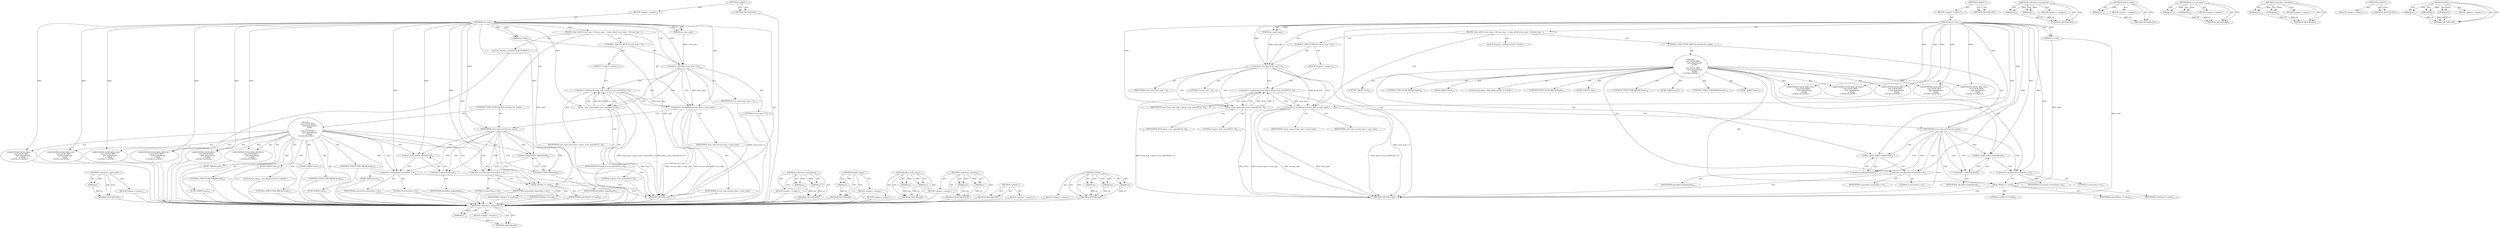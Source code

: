 digraph "SIVAL" {
vulnerable_100 [label=<(METHOD,&lt;operator&gt;.addressOf)>];
vulnerable_101 [label=<(PARAM,p1)>];
vulnerable_102 [label=<(BLOCK,&lt;empty&gt;,&lt;empty&gt;)>];
vulnerable_103 [label=<(METHOD_RETURN,ANY)>];
vulnerable_6 [label=<(METHOD,&lt;global&gt;)<SUB>1</SUB>>];
vulnerable_7 [label=<(BLOCK,&lt;empty&gt;,&lt;empty&gt;)<SUB>1</SUB>>];
vulnerable_8 [label=<(METHOD,sum_init)<SUB>1</SUB>>];
vulnerable_9 [label=<(PARAM,int csum_type)<SUB>1</SUB>>];
vulnerable_10 [label=<(PARAM,int seed)<SUB>1</SUB>>];
vulnerable_11 [label=<(BLOCK,{
	char s[4];

	if (csum_type &lt; 0)
		csum_type ...,{
	char s[4];

	if (csum_type &lt; 0)
		csum_type ...)<SUB>2</SUB>>];
vulnerable_12 [label="<(LOCAL,char[4] s: char[4])<SUB>3</SUB>>"];
vulnerable_13 [label=<(CONTROL_STRUCTURE,IF,if (csum_type &lt; 0))<SUB>5</SUB>>];
vulnerable_14 [label=<(&lt;operator&gt;.lessThan,csum_type &lt; 0)<SUB>5</SUB>>];
vulnerable_15 [label=<(IDENTIFIER,csum_type,csum_type &lt; 0)<SUB>5</SUB>>];
vulnerable_16 [label=<(LITERAL,0,csum_type &lt; 0)<SUB>5</SUB>>];
vulnerable_17 [label=<(BLOCK,&lt;empty&gt;,&lt;empty&gt;)<SUB>6</SUB>>];
vulnerable_18 [label=<(&lt;operator&gt;.assignment,csum_type = parse_csum_name(NULL, 0))<SUB>6</SUB>>];
vulnerable_19 [label=<(IDENTIFIER,csum_type,csum_type = parse_csum_name(NULL, 0))<SUB>6</SUB>>];
vulnerable_20 [label=<(parse_csum_name,parse_csum_name(NULL, 0))<SUB>6</SUB>>];
vulnerable_21 [label=<(IDENTIFIER,NULL,parse_csum_name(NULL, 0))<SUB>6</SUB>>];
vulnerable_22 [label=<(LITERAL,0,parse_csum_name(NULL, 0))<SUB>6</SUB>>];
vulnerable_23 [label=<(&lt;operator&gt;.assignment,cursum_type = csum_type)<SUB>7</SUB>>];
vulnerable_24 [label=<(IDENTIFIER,cursum_type,cursum_type = csum_type)<SUB>7</SUB>>];
vulnerable_25 [label=<(IDENTIFIER,csum_type,cursum_type = csum_type)<SUB>7</SUB>>];
vulnerable_26 [label=<(CONTROL_STRUCTURE,SWITCH,switch(csum_type))<SUB>9</SUB>>];
vulnerable_27 [label=<(IDENTIFIER,csum_type,switch(csum_type))<SUB>9</SUB>>];
vulnerable_28 [label="<(BLOCK,{
	  case CSUM_MD5:
		md5_begin(&amp;md);
		break;
...,{
	  case CSUM_MD5:
		md5_begin(&amp;md);
		break;
...)<SUB>9</SUB>>"];
vulnerable_29 [label=<(JUMP_TARGET,case)<SUB>10</SUB>>];
vulnerable_30 [label="<(IDENTIFIER,CSUM_MD5,{
	  case CSUM_MD5:
		md5_begin(&amp;md);
		break;
...)<SUB>10</SUB>>"];
vulnerable_31 [label="<(LOCAL,md5_begin : md5_begin)<SUB>11</SUB>>"];
vulnerable_32 [label=<(CONTROL_STRUCTURE,BREAK,break;)<SUB>12</SUB>>];
vulnerable_33 [label=<(JUMP_TARGET,case)<SUB>13</SUB>>];
vulnerable_34 [label="<(IDENTIFIER,CSUM_MD4,{
	  case CSUM_MD5:
		md5_begin(&amp;md);
		break;
...)<SUB>13</SUB>>"];
vulnerable_35 [label=<(mdfour_begin,mdfour_begin(&amp;md))<SUB>14</SUB>>];
vulnerable_36 [label=<(&lt;operator&gt;.addressOf,&amp;md)<SUB>14</SUB>>];
vulnerable_37 [label=<(IDENTIFIER,md,mdfour_begin(&amp;md))<SUB>14</SUB>>];
vulnerable_38 [label=<(&lt;operator&gt;.assignment,sumresidue = 0)<SUB>15</SUB>>];
vulnerable_39 [label=<(IDENTIFIER,sumresidue,sumresidue = 0)<SUB>15</SUB>>];
vulnerable_40 [label=<(LITERAL,0,sumresidue = 0)<SUB>15</SUB>>];
vulnerable_41 [label=<(CONTROL_STRUCTURE,BREAK,break;)<SUB>16</SUB>>];
vulnerable_42 [label=<(JUMP_TARGET,case)<SUB>17</SUB>>];
vulnerable_43 [label="<(IDENTIFIER,CSUM_MD4_OLD,{
	  case CSUM_MD5:
		md5_begin(&amp;md);
		break;
...)<SUB>17</SUB>>"];
vulnerable_44 [label=<(CONTROL_STRUCTURE,BREAK,break;)<SUB>18</SUB>>];
vulnerable_45 [label=<(JUMP_TARGET,case)<SUB>19</SUB>>];
vulnerable_46 [label="<(IDENTIFIER,CSUM_MD4_OLD,{
	  case CSUM_MD5:
		md5_begin(&amp;md);
		break;
...)<SUB>19</SUB>>"];
vulnerable_47 [label=<(JUMP_TARGET,case)<SUB>20</SUB>>];
vulnerable_48 [label="<(IDENTIFIER,CSUM_MD4_BUSTED,{
	  case CSUM_MD5:
		md5_begin(&amp;md);
		break;
...)<SUB>20</SUB>>"];
vulnerable_49 [label=<(mdfour_begin,mdfour_begin(&amp;md))<SUB>21</SUB>>];
vulnerable_50 [label=<(&lt;operator&gt;.addressOf,&amp;md)<SUB>21</SUB>>];
vulnerable_51 [label=<(IDENTIFIER,md,mdfour_begin(&amp;md))<SUB>21</SUB>>];
vulnerable_52 [label=<(&lt;operator&gt;.assignment,sumresidue = 0)<SUB>22</SUB>>];
vulnerable_53 [label=<(IDENTIFIER,sumresidue,sumresidue = 0)<SUB>22</SUB>>];
vulnerable_54 [label=<(LITERAL,0,sumresidue = 0)<SUB>22</SUB>>];
vulnerable_55 [label=<(SIVAL,SIVAL(s, 0, seed))<SUB>23</SUB>>];
vulnerable_56 [label=<(IDENTIFIER,s,SIVAL(s, 0, seed))<SUB>23</SUB>>];
vulnerable_57 [label=<(LITERAL,0,SIVAL(s, 0, seed))<SUB>23</SUB>>];
vulnerable_58 [label=<(IDENTIFIER,seed,SIVAL(s, 0, seed))<SUB>23</SUB>>];
vulnerable_59 [label=<(CONTROL_STRUCTURE,BREAK,break;)<SUB>24</SUB>>];
vulnerable_60 [label=<(METHOD_RETURN,void)<SUB>1</SUB>>];
vulnerable_62 [label=<(METHOD_RETURN,ANY)<SUB>1</SUB>>];
vulnerable_86 [label=<(METHOD,&lt;operator&gt;.assignment)>];
vulnerable_87 [label=<(PARAM,p1)>];
vulnerable_88 [label=<(PARAM,p2)>];
vulnerable_89 [label=<(BLOCK,&lt;empty&gt;,&lt;empty&gt;)>];
vulnerable_90 [label=<(METHOD_RETURN,ANY)>];
vulnerable_96 [label=<(METHOD,mdfour_begin)>];
vulnerable_97 [label=<(PARAM,p1)>];
vulnerable_98 [label=<(BLOCK,&lt;empty&gt;,&lt;empty&gt;)>];
vulnerable_99 [label=<(METHOD_RETURN,ANY)>];
vulnerable_91 [label=<(METHOD,parse_csum_name)>];
vulnerable_92 [label=<(PARAM,p1)>];
vulnerable_93 [label=<(PARAM,p2)>];
vulnerable_94 [label=<(BLOCK,&lt;empty&gt;,&lt;empty&gt;)>];
vulnerable_95 [label=<(METHOD_RETURN,ANY)>];
vulnerable_81 [label=<(METHOD,&lt;operator&gt;.lessThan)>];
vulnerable_82 [label=<(PARAM,p1)>];
vulnerable_83 [label=<(PARAM,p2)>];
vulnerable_84 [label=<(BLOCK,&lt;empty&gt;,&lt;empty&gt;)>];
vulnerable_85 [label=<(METHOD_RETURN,ANY)>];
vulnerable_75 [label=<(METHOD,&lt;global&gt;)<SUB>1</SUB>>];
vulnerable_76 [label=<(BLOCK,&lt;empty&gt;,&lt;empty&gt;)>];
vulnerable_77 [label=<(METHOD_RETURN,ANY)>];
vulnerable_104 [label=<(METHOD,SIVAL)>];
vulnerable_105 [label=<(PARAM,p1)>];
vulnerable_106 [label=<(PARAM,p2)>];
vulnerable_107 [label=<(PARAM,p3)>];
vulnerable_108 [label=<(BLOCK,&lt;empty&gt;,&lt;empty&gt;)>];
vulnerable_109 [label=<(METHOD_RETURN,ANY)>];
fixed_102 [label=<(METHOD,&lt;operator&gt;.addressOf)>];
fixed_103 [label=<(PARAM,p1)>];
fixed_104 [label=<(BLOCK,&lt;empty&gt;,&lt;empty&gt;)>];
fixed_105 [label=<(METHOD_RETURN,ANY)>];
fixed_6 [label=<(METHOD,&lt;global&gt;)<SUB>1</SUB>>];
fixed_7 [label=<(BLOCK,&lt;empty&gt;,&lt;empty&gt;)<SUB>1</SUB>>];
fixed_8 [label=<(METHOD,sum_init)<SUB>1</SUB>>];
fixed_9 [label=<(PARAM,int csum_type)<SUB>1</SUB>>];
fixed_10 [label=<(PARAM,int seed)<SUB>1</SUB>>];
fixed_11 [label=<(BLOCK,{
	char s[4];

	if (csum_type &lt; 0)
		csum_type ...,{
	char s[4];

	if (csum_type &lt; 0)
		csum_type ...)<SUB>2</SUB>>];
fixed_12 [label="<(LOCAL,char[4] s: char[4])<SUB>3</SUB>>"];
fixed_13 [label=<(CONTROL_STRUCTURE,IF,if (csum_type &lt; 0))<SUB>5</SUB>>];
fixed_14 [label=<(&lt;operator&gt;.lessThan,csum_type &lt; 0)<SUB>5</SUB>>];
fixed_15 [label=<(IDENTIFIER,csum_type,csum_type &lt; 0)<SUB>5</SUB>>];
fixed_16 [label=<(LITERAL,0,csum_type &lt; 0)<SUB>5</SUB>>];
fixed_17 [label=<(BLOCK,&lt;empty&gt;,&lt;empty&gt;)<SUB>6</SUB>>];
fixed_18 [label=<(&lt;operator&gt;.assignment,csum_type = parse_csum_name(NULL, 0))<SUB>6</SUB>>];
fixed_19 [label=<(IDENTIFIER,csum_type,csum_type = parse_csum_name(NULL, 0))<SUB>6</SUB>>];
fixed_20 [label=<(parse_csum_name,parse_csum_name(NULL, 0))<SUB>6</SUB>>];
fixed_21 [label=<(IDENTIFIER,NULL,parse_csum_name(NULL, 0))<SUB>6</SUB>>];
fixed_22 [label=<(LITERAL,0,parse_csum_name(NULL, 0))<SUB>6</SUB>>];
fixed_23 [label=<(&lt;operator&gt;.assignment,cursum_type = csum_type)<SUB>7</SUB>>];
fixed_24 [label=<(IDENTIFIER,cursum_type,cursum_type = csum_type)<SUB>7</SUB>>];
fixed_25 [label=<(IDENTIFIER,csum_type,cursum_type = csum_type)<SUB>7</SUB>>];
fixed_26 [label=<(CONTROL_STRUCTURE,SWITCH,switch(csum_type))<SUB>9</SUB>>];
fixed_27 [label=<(IDENTIFIER,csum_type,switch(csum_type))<SUB>9</SUB>>];
fixed_28 [label="<(BLOCK,{
	  case CSUM_MD5:
		md5_begin(&amp;md);
		break;
...,{
	  case CSUM_MD5:
		md5_begin(&amp;md);
		break;
...)<SUB>9</SUB>>"];
fixed_29 [label=<(JUMP_TARGET,case)<SUB>10</SUB>>];
fixed_30 [label="<(IDENTIFIER,CSUM_MD5,{
	  case CSUM_MD5:
		md5_begin(&amp;md);
		break;
...)<SUB>10</SUB>>"];
fixed_31 [label="<(LOCAL,md5_begin : md5_begin)<SUB>11</SUB>>"];
fixed_32 [label=<(CONTROL_STRUCTURE,BREAK,break;)<SUB>12</SUB>>];
fixed_33 [label=<(JUMP_TARGET,case)<SUB>13</SUB>>];
fixed_34 [label="<(IDENTIFIER,CSUM_MD4,{
	  case CSUM_MD5:
		md5_begin(&amp;md);
		break;
...)<SUB>13</SUB>>"];
fixed_35 [label=<(mdfour_begin,mdfour_begin(&amp;md))<SUB>14</SUB>>];
fixed_36 [label=<(&lt;operator&gt;.addressOf,&amp;md)<SUB>14</SUB>>];
fixed_37 [label=<(IDENTIFIER,md,mdfour_begin(&amp;md))<SUB>14</SUB>>];
fixed_38 [label=<(&lt;operator&gt;.assignment,sumresidue = 0)<SUB>15</SUB>>];
fixed_39 [label=<(IDENTIFIER,sumresidue,sumresidue = 0)<SUB>15</SUB>>];
fixed_40 [label=<(LITERAL,0,sumresidue = 0)<SUB>15</SUB>>];
fixed_41 [label=<(CONTROL_STRUCTURE,BREAK,break;)<SUB>16</SUB>>];
fixed_42 [label=<(JUMP_TARGET,case)<SUB>17</SUB>>];
fixed_43 [label="<(IDENTIFIER,CSUM_MD4_OLD,{
	  case CSUM_MD5:
		md5_begin(&amp;md);
		break;
...)<SUB>17</SUB>>"];
fixed_44 [label=<(CONTROL_STRUCTURE,BREAK,break;)<SUB>18</SUB>>];
fixed_45 [label=<(JUMP_TARGET,case)<SUB>19</SUB>>];
fixed_46 [label="<(IDENTIFIER,CSUM_MD4_OLD,{
	  case CSUM_MD5:
		md5_begin(&amp;md);
		break;
...)<SUB>19</SUB>>"];
fixed_47 [label=<(JUMP_TARGET,case)<SUB>20</SUB>>];
fixed_48 [label="<(IDENTIFIER,CSUM_MD4_BUSTED,{
	  case CSUM_MD5:
		md5_begin(&amp;md);
		break;
...)<SUB>20</SUB>>"];
fixed_49 [label=<(JUMP_TARGET,case)<SUB>21</SUB>>];
fixed_50 [label="<(IDENTIFIER,CSUM_MD4_ARCHAIC,{
	  case CSUM_MD5:
		md5_begin(&amp;md);
		break;
...)<SUB>21</SUB>>"];
fixed_51 [label=<(mdfour_begin,mdfour_begin(&amp;md))<SUB>22</SUB>>];
fixed_52 [label=<(&lt;operator&gt;.addressOf,&amp;md)<SUB>22</SUB>>];
fixed_53 [label=<(IDENTIFIER,md,mdfour_begin(&amp;md))<SUB>22</SUB>>];
fixed_54 [label=<(&lt;operator&gt;.assignment,sumresidue = 0)<SUB>23</SUB>>];
fixed_55 [label=<(IDENTIFIER,sumresidue,sumresidue = 0)<SUB>23</SUB>>];
fixed_56 [label=<(LITERAL,0,sumresidue = 0)<SUB>23</SUB>>];
fixed_57 [label=<(SIVAL,SIVAL(s, 0, seed))<SUB>24</SUB>>];
fixed_58 [label=<(IDENTIFIER,s,SIVAL(s, 0, seed))<SUB>24</SUB>>];
fixed_59 [label=<(LITERAL,0,SIVAL(s, 0, seed))<SUB>24</SUB>>];
fixed_60 [label=<(IDENTIFIER,seed,SIVAL(s, 0, seed))<SUB>24</SUB>>];
fixed_61 [label=<(CONTROL_STRUCTURE,BREAK,break;)<SUB>25</SUB>>];
fixed_62 [label=<(METHOD_RETURN,void)<SUB>1</SUB>>];
fixed_64 [label=<(METHOD_RETURN,ANY)<SUB>1</SUB>>];
fixed_88 [label=<(METHOD,&lt;operator&gt;.assignment)>];
fixed_89 [label=<(PARAM,p1)>];
fixed_90 [label=<(PARAM,p2)>];
fixed_91 [label=<(BLOCK,&lt;empty&gt;,&lt;empty&gt;)>];
fixed_92 [label=<(METHOD_RETURN,ANY)>];
fixed_98 [label=<(METHOD,mdfour_begin)>];
fixed_99 [label=<(PARAM,p1)>];
fixed_100 [label=<(BLOCK,&lt;empty&gt;,&lt;empty&gt;)>];
fixed_101 [label=<(METHOD_RETURN,ANY)>];
fixed_93 [label=<(METHOD,parse_csum_name)>];
fixed_94 [label=<(PARAM,p1)>];
fixed_95 [label=<(PARAM,p2)>];
fixed_96 [label=<(BLOCK,&lt;empty&gt;,&lt;empty&gt;)>];
fixed_97 [label=<(METHOD_RETURN,ANY)>];
fixed_83 [label=<(METHOD,&lt;operator&gt;.lessThan)>];
fixed_84 [label=<(PARAM,p1)>];
fixed_85 [label=<(PARAM,p2)>];
fixed_86 [label=<(BLOCK,&lt;empty&gt;,&lt;empty&gt;)>];
fixed_87 [label=<(METHOD_RETURN,ANY)>];
fixed_77 [label=<(METHOD,&lt;global&gt;)<SUB>1</SUB>>];
fixed_78 [label=<(BLOCK,&lt;empty&gt;,&lt;empty&gt;)>];
fixed_79 [label=<(METHOD_RETURN,ANY)>];
fixed_106 [label=<(METHOD,SIVAL)>];
fixed_107 [label=<(PARAM,p1)>];
fixed_108 [label=<(PARAM,p2)>];
fixed_109 [label=<(PARAM,p3)>];
fixed_110 [label=<(BLOCK,&lt;empty&gt;,&lt;empty&gt;)>];
fixed_111 [label=<(METHOD_RETURN,ANY)>];
vulnerable_100 -> vulnerable_101  [key=0, label="AST: "];
vulnerable_100 -> vulnerable_101  [key=1, label="DDG: "];
vulnerable_100 -> vulnerable_102  [key=0, label="AST: "];
vulnerable_100 -> vulnerable_103  [key=0, label="AST: "];
vulnerable_100 -> vulnerable_103  [key=1, label="CFG: "];
vulnerable_101 -> vulnerable_103  [key=0, label="DDG: p1"];
vulnerable_6 -> vulnerable_7  [key=0, label="AST: "];
vulnerable_6 -> vulnerable_62  [key=0, label="AST: "];
vulnerable_6 -> vulnerable_62  [key=1, label="CFG: "];
vulnerable_7 -> vulnerable_8  [key=0, label="AST: "];
vulnerable_8 -> vulnerable_9  [key=0, label="AST: "];
vulnerable_8 -> vulnerable_9  [key=1, label="DDG: "];
vulnerable_8 -> vulnerable_10  [key=0, label="AST: "];
vulnerable_8 -> vulnerable_10  [key=1, label="DDG: "];
vulnerable_8 -> vulnerable_11  [key=0, label="AST: "];
vulnerable_8 -> vulnerable_60  [key=0, label="AST: "];
vulnerable_8 -> vulnerable_14  [key=0, label="CFG: "];
vulnerable_8 -> vulnerable_14  [key=1, label="DDG: "];
vulnerable_8 -> vulnerable_23  [key=0, label="DDG: "];
vulnerable_8 -> vulnerable_27  [key=0, label="DDG: "];
vulnerable_8 -> vulnerable_30  [key=0, label="DDG: "];
vulnerable_8 -> vulnerable_34  [key=0, label="DDG: "];
vulnerable_8 -> vulnerable_38  [key=0, label="DDG: "];
vulnerable_8 -> vulnerable_43  [key=0, label="DDG: "];
vulnerable_8 -> vulnerable_46  [key=0, label="DDG: "];
vulnerable_8 -> vulnerable_48  [key=0, label="DDG: "];
vulnerable_8 -> vulnerable_52  [key=0, label="DDG: "];
vulnerable_8 -> vulnerable_35  [key=0, label="DDG: "];
vulnerable_8 -> vulnerable_49  [key=0, label="DDG: "];
vulnerable_8 -> vulnerable_55  [key=0, label="DDG: "];
vulnerable_8 -> vulnerable_20  [key=0, label="DDG: "];
vulnerable_9 -> vulnerable_14  [key=0, label="DDG: csum_type"];
vulnerable_10 -> vulnerable_60  [key=0, label="DDG: seed"];
vulnerable_10 -> vulnerable_55  [key=0, label="DDG: seed"];
vulnerable_11 -> vulnerable_12  [key=0, label="AST: "];
vulnerable_11 -> vulnerable_13  [key=0, label="AST: "];
vulnerable_11 -> vulnerable_23  [key=0, label="AST: "];
vulnerable_11 -> vulnerable_26  [key=0, label="AST: "];
vulnerable_13 -> vulnerable_14  [key=0, label="AST: "];
vulnerable_13 -> vulnerable_17  [key=0, label="AST: "];
vulnerable_14 -> vulnerable_15  [key=0, label="AST: "];
vulnerable_14 -> vulnerable_16  [key=0, label="AST: "];
vulnerable_14 -> vulnerable_20  [key=0, label="CFG: "];
vulnerable_14 -> vulnerable_20  [key=1, label="CDG: "];
vulnerable_14 -> vulnerable_23  [key=0, label="CFG: "];
vulnerable_14 -> vulnerable_23  [key=1, label="DDG: csum_type"];
vulnerable_14 -> vulnerable_60  [key=0, label="DDG: csum_type &lt; 0"];
vulnerable_14 -> vulnerable_18  [key=0, label="CDG: "];
vulnerable_17 -> vulnerable_18  [key=0, label="AST: "];
vulnerable_18 -> vulnerable_19  [key=0, label="AST: "];
vulnerable_18 -> vulnerable_20  [key=0, label="AST: "];
vulnerable_18 -> vulnerable_23  [key=0, label="CFG: "];
vulnerable_18 -> vulnerable_23  [key=1, label="DDG: csum_type"];
vulnerable_18 -> vulnerable_60  [key=0, label="DDG: parse_csum_name(NULL, 0)"];
vulnerable_18 -> vulnerable_60  [key=1, label="DDG: csum_type = parse_csum_name(NULL, 0)"];
vulnerable_20 -> vulnerable_21  [key=0, label="AST: "];
vulnerable_20 -> vulnerable_22  [key=0, label="AST: "];
vulnerable_20 -> vulnerable_18  [key=0, label="CFG: "];
vulnerable_20 -> vulnerable_18  [key=1, label="DDG: NULL"];
vulnerable_20 -> vulnerable_18  [key=2, label="DDG: 0"];
vulnerable_20 -> vulnerable_60  [key=0, label="DDG: NULL"];
vulnerable_23 -> vulnerable_24  [key=0, label="AST: "];
vulnerable_23 -> vulnerable_25  [key=0, label="AST: "];
vulnerable_23 -> vulnerable_27  [key=0, label="CFG: "];
vulnerable_23 -> vulnerable_60  [key=0, label="DDG: csum_type"];
vulnerable_23 -> vulnerable_60  [key=1, label="DDG: cursum_type = csum_type"];
vulnerable_23 -> vulnerable_60  [key=2, label="DDG: cursum_type"];
vulnerable_26 -> vulnerable_27  [key=0, label="AST: "];
vulnerable_26 -> vulnerable_28  [key=0, label="AST: "];
vulnerable_27 -> vulnerable_60  [key=0, label="CFG: "];
vulnerable_27 -> vulnerable_36  [key=0, label="CFG: "];
vulnerable_27 -> vulnerable_36  [key=1, label="CDG: "];
vulnerable_27 -> vulnerable_50  [key=0, label="CFG: "];
vulnerable_27 -> vulnerable_50  [key=1, label="CDG: "];
vulnerable_27 -> vulnerable_49  [key=0, label="CDG: "];
vulnerable_27 -> vulnerable_52  [key=0, label="CDG: "];
vulnerable_27 -> vulnerable_38  [key=0, label="CDG: "];
vulnerable_27 -> vulnerable_35  [key=0, label="CDG: "];
vulnerable_27 -> vulnerable_55  [key=0, label="CDG: "];
vulnerable_28 -> vulnerable_29  [key=0, label="AST: "];
vulnerable_28 -> vulnerable_30  [key=0, label="AST: "];
vulnerable_28 -> vulnerable_31  [key=0, label="AST: "];
vulnerable_28 -> vulnerable_32  [key=0, label="AST: "];
vulnerable_28 -> vulnerable_33  [key=0, label="AST: "];
vulnerable_28 -> vulnerable_34  [key=0, label="AST: "];
vulnerable_28 -> vulnerable_35  [key=0, label="AST: "];
vulnerable_28 -> vulnerable_38  [key=0, label="AST: "];
vulnerable_28 -> vulnerable_41  [key=0, label="AST: "];
vulnerable_28 -> vulnerable_42  [key=0, label="AST: "];
vulnerable_28 -> vulnerable_43  [key=0, label="AST: "];
vulnerable_28 -> vulnerable_44  [key=0, label="AST: "];
vulnerable_28 -> vulnerable_45  [key=0, label="AST: "];
vulnerable_28 -> vulnerable_46  [key=0, label="AST: "];
vulnerable_28 -> vulnerable_47  [key=0, label="AST: "];
vulnerable_28 -> vulnerable_48  [key=0, label="AST: "];
vulnerable_28 -> vulnerable_49  [key=0, label="AST: "];
vulnerable_28 -> vulnerable_52  [key=0, label="AST: "];
vulnerable_28 -> vulnerable_55  [key=0, label="AST: "];
vulnerable_28 -> vulnerable_59  [key=0, label="AST: "];
vulnerable_35 -> vulnerable_36  [key=0, label="AST: "];
vulnerable_35 -> vulnerable_38  [key=0, label="CFG: "];
vulnerable_36 -> vulnerable_37  [key=0, label="AST: "];
vulnerable_36 -> vulnerable_35  [key=0, label="CFG: "];
vulnerable_38 -> vulnerable_39  [key=0, label="AST: "];
vulnerable_38 -> vulnerable_40  [key=0, label="AST: "];
vulnerable_38 -> vulnerable_60  [key=0, label="CFG: "];
vulnerable_49 -> vulnerable_50  [key=0, label="AST: "];
vulnerable_49 -> vulnerable_52  [key=0, label="CFG: "];
vulnerable_50 -> vulnerable_51  [key=0, label="AST: "];
vulnerable_50 -> vulnerable_49  [key=0, label="CFG: "];
vulnerable_52 -> vulnerable_53  [key=0, label="AST: "];
vulnerable_52 -> vulnerable_54  [key=0, label="AST: "];
vulnerable_52 -> vulnerable_55  [key=0, label="CFG: "];
vulnerable_55 -> vulnerable_56  [key=0, label="AST: "];
vulnerable_55 -> vulnerable_57  [key=0, label="AST: "];
vulnerable_55 -> vulnerable_58  [key=0, label="AST: "];
vulnerable_55 -> vulnerable_60  [key=0, label="CFG: "];
vulnerable_86 -> vulnerable_87  [key=0, label="AST: "];
vulnerable_86 -> vulnerable_87  [key=1, label="DDG: "];
vulnerable_86 -> vulnerable_89  [key=0, label="AST: "];
vulnerable_86 -> vulnerable_88  [key=0, label="AST: "];
vulnerable_86 -> vulnerable_88  [key=1, label="DDG: "];
vulnerable_86 -> vulnerable_90  [key=0, label="AST: "];
vulnerable_86 -> vulnerable_90  [key=1, label="CFG: "];
vulnerable_87 -> vulnerable_90  [key=0, label="DDG: p1"];
vulnerable_88 -> vulnerable_90  [key=0, label="DDG: p2"];
vulnerable_96 -> vulnerable_97  [key=0, label="AST: "];
vulnerable_96 -> vulnerable_97  [key=1, label="DDG: "];
vulnerable_96 -> vulnerable_98  [key=0, label="AST: "];
vulnerable_96 -> vulnerable_99  [key=0, label="AST: "];
vulnerable_96 -> vulnerable_99  [key=1, label="CFG: "];
vulnerable_97 -> vulnerable_99  [key=0, label="DDG: p1"];
vulnerable_91 -> vulnerable_92  [key=0, label="AST: "];
vulnerable_91 -> vulnerable_92  [key=1, label="DDG: "];
vulnerable_91 -> vulnerable_94  [key=0, label="AST: "];
vulnerable_91 -> vulnerable_93  [key=0, label="AST: "];
vulnerable_91 -> vulnerable_93  [key=1, label="DDG: "];
vulnerable_91 -> vulnerable_95  [key=0, label="AST: "];
vulnerable_91 -> vulnerable_95  [key=1, label="CFG: "];
vulnerable_92 -> vulnerable_95  [key=0, label="DDG: p1"];
vulnerable_93 -> vulnerable_95  [key=0, label="DDG: p2"];
vulnerable_81 -> vulnerable_82  [key=0, label="AST: "];
vulnerable_81 -> vulnerable_82  [key=1, label="DDG: "];
vulnerable_81 -> vulnerable_84  [key=0, label="AST: "];
vulnerable_81 -> vulnerable_83  [key=0, label="AST: "];
vulnerable_81 -> vulnerable_83  [key=1, label="DDG: "];
vulnerable_81 -> vulnerable_85  [key=0, label="AST: "];
vulnerable_81 -> vulnerable_85  [key=1, label="CFG: "];
vulnerable_82 -> vulnerable_85  [key=0, label="DDG: p1"];
vulnerable_83 -> vulnerable_85  [key=0, label="DDG: p2"];
vulnerable_75 -> vulnerable_76  [key=0, label="AST: "];
vulnerable_75 -> vulnerable_77  [key=0, label="AST: "];
vulnerable_75 -> vulnerable_77  [key=1, label="CFG: "];
vulnerable_104 -> vulnerable_105  [key=0, label="AST: "];
vulnerable_104 -> vulnerable_105  [key=1, label="DDG: "];
vulnerable_104 -> vulnerable_108  [key=0, label="AST: "];
vulnerable_104 -> vulnerable_106  [key=0, label="AST: "];
vulnerable_104 -> vulnerable_106  [key=1, label="DDG: "];
vulnerable_104 -> vulnerable_109  [key=0, label="AST: "];
vulnerable_104 -> vulnerable_109  [key=1, label="CFG: "];
vulnerable_104 -> vulnerable_107  [key=0, label="AST: "];
vulnerable_104 -> vulnerable_107  [key=1, label="DDG: "];
vulnerable_105 -> vulnerable_109  [key=0, label="DDG: p1"];
vulnerable_106 -> vulnerable_109  [key=0, label="DDG: p2"];
vulnerable_107 -> vulnerable_109  [key=0, label="DDG: p3"];
fixed_102 -> fixed_103  [key=0, label="AST: "];
fixed_102 -> fixed_103  [key=1, label="DDG: "];
fixed_102 -> fixed_104  [key=0, label="AST: "];
fixed_102 -> fixed_105  [key=0, label="AST: "];
fixed_102 -> fixed_105  [key=1, label="CFG: "];
fixed_103 -> fixed_105  [key=0, label="DDG: p1"];
fixed_104 -> vulnerable_100  [key=0];
fixed_105 -> vulnerable_100  [key=0];
fixed_6 -> fixed_7  [key=0, label="AST: "];
fixed_6 -> fixed_64  [key=0, label="AST: "];
fixed_6 -> fixed_64  [key=1, label="CFG: "];
fixed_7 -> fixed_8  [key=0, label="AST: "];
fixed_8 -> fixed_9  [key=0, label="AST: "];
fixed_8 -> fixed_9  [key=1, label="DDG: "];
fixed_8 -> fixed_10  [key=0, label="AST: "];
fixed_8 -> fixed_10  [key=1, label="DDG: "];
fixed_8 -> fixed_11  [key=0, label="AST: "];
fixed_8 -> fixed_62  [key=0, label="AST: "];
fixed_8 -> fixed_14  [key=0, label="CFG: "];
fixed_8 -> fixed_14  [key=1, label="DDG: "];
fixed_8 -> fixed_23  [key=0, label="DDG: "];
fixed_8 -> fixed_27  [key=0, label="DDG: "];
fixed_8 -> fixed_30  [key=0, label="DDG: "];
fixed_8 -> fixed_34  [key=0, label="DDG: "];
fixed_8 -> fixed_38  [key=0, label="DDG: "];
fixed_8 -> fixed_43  [key=0, label="DDG: "];
fixed_8 -> fixed_46  [key=0, label="DDG: "];
fixed_8 -> fixed_48  [key=0, label="DDG: "];
fixed_8 -> fixed_50  [key=0, label="DDG: "];
fixed_8 -> fixed_54  [key=0, label="DDG: "];
fixed_8 -> fixed_35  [key=0, label="DDG: "];
fixed_8 -> fixed_51  [key=0, label="DDG: "];
fixed_8 -> fixed_57  [key=0, label="DDG: "];
fixed_8 -> fixed_20  [key=0, label="DDG: "];
fixed_9 -> fixed_14  [key=0, label="DDG: csum_type"];
fixed_10 -> fixed_62  [key=0, label="DDG: seed"];
fixed_10 -> fixed_57  [key=0, label="DDG: seed"];
fixed_11 -> fixed_12  [key=0, label="AST: "];
fixed_11 -> fixed_13  [key=0, label="AST: "];
fixed_11 -> fixed_23  [key=0, label="AST: "];
fixed_11 -> fixed_26  [key=0, label="AST: "];
fixed_12 -> vulnerable_100  [key=0];
fixed_13 -> fixed_14  [key=0, label="AST: "];
fixed_13 -> fixed_17  [key=0, label="AST: "];
fixed_14 -> fixed_15  [key=0, label="AST: "];
fixed_14 -> fixed_16  [key=0, label="AST: "];
fixed_14 -> fixed_20  [key=0, label="CFG: "];
fixed_14 -> fixed_20  [key=1, label="CDG: "];
fixed_14 -> fixed_23  [key=0, label="CFG: "];
fixed_14 -> fixed_23  [key=1, label="DDG: csum_type"];
fixed_14 -> fixed_62  [key=0, label="DDG: csum_type &lt; 0"];
fixed_14 -> fixed_18  [key=0, label="CDG: "];
fixed_15 -> vulnerable_100  [key=0];
fixed_16 -> vulnerable_100  [key=0];
fixed_17 -> fixed_18  [key=0, label="AST: "];
fixed_18 -> fixed_19  [key=0, label="AST: "];
fixed_18 -> fixed_20  [key=0, label="AST: "];
fixed_18 -> fixed_23  [key=0, label="CFG: "];
fixed_18 -> fixed_23  [key=1, label="DDG: csum_type"];
fixed_18 -> fixed_62  [key=0, label="DDG: parse_csum_name(NULL, 0)"];
fixed_18 -> fixed_62  [key=1, label="DDG: csum_type = parse_csum_name(NULL, 0)"];
fixed_19 -> vulnerable_100  [key=0];
fixed_20 -> fixed_21  [key=0, label="AST: "];
fixed_20 -> fixed_22  [key=0, label="AST: "];
fixed_20 -> fixed_18  [key=0, label="CFG: "];
fixed_20 -> fixed_18  [key=1, label="DDG: NULL"];
fixed_20 -> fixed_18  [key=2, label="DDG: 0"];
fixed_20 -> fixed_62  [key=0, label="DDG: NULL"];
fixed_21 -> vulnerable_100  [key=0];
fixed_22 -> vulnerable_100  [key=0];
fixed_23 -> fixed_24  [key=0, label="AST: "];
fixed_23 -> fixed_25  [key=0, label="AST: "];
fixed_23 -> fixed_27  [key=0, label="CFG: "];
fixed_23 -> fixed_62  [key=0, label="DDG: csum_type"];
fixed_23 -> fixed_62  [key=1, label="DDG: cursum_type = csum_type"];
fixed_23 -> fixed_62  [key=2, label="DDG: cursum_type"];
fixed_24 -> vulnerable_100  [key=0];
fixed_25 -> vulnerable_100  [key=0];
fixed_26 -> fixed_27  [key=0, label="AST: "];
fixed_26 -> fixed_28  [key=0, label="AST: "];
fixed_27 -> fixed_62  [key=0, label="CFG: "];
fixed_27 -> fixed_36  [key=0, label="CFG: "];
fixed_27 -> fixed_36  [key=1, label="CDG: "];
fixed_27 -> fixed_52  [key=0, label="CFG: "];
fixed_27 -> fixed_52  [key=1, label="CDG: "];
fixed_27 -> fixed_51  [key=0, label="CDG: "];
fixed_27 -> fixed_57  [key=0, label="CDG: "];
fixed_27 -> fixed_38  [key=0, label="CDG: "];
fixed_27 -> fixed_35  [key=0, label="CDG: "];
fixed_27 -> fixed_54  [key=0, label="CDG: "];
fixed_28 -> fixed_29  [key=0, label="AST: "];
fixed_28 -> fixed_30  [key=0, label="AST: "];
fixed_28 -> fixed_31  [key=0, label="AST: "];
fixed_28 -> fixed_32  [key=0, label="AST: "];
fixed_28 -> fixed_33  [key=0, label="AST: "];
fixed_28 -> fixed_34  [key=0, label="AST: "];
fixed_28 -> fixed_35  [key=0, label="AST: "];
fixed_28 -> fixed_38  [key=0, label="AST: "];
fixed_28 -> fixed_41  [key=0, label="AST: "];
fixed_28 -> fixed_42  [key=0, label="AST: "];
fixed_28 -> fixed_43  [key=0, label="AST: "];
fixed_28 -> fixed_44  [key=0, label="AST: "];
fixed_28 -> fixed_45  [key=0, label="AST: "];
fixed_28 -> fixed_46  [key=0, label="AST: "];
fixed_28 -> fixed_47  [key=0, label="AST: "];
fixed_28 -> fixed_48  [key=0, label="AST: "];
fixed_28 -> fixed_49  [key=0, label="AST: "];
fixed_28 -> fixed_50  [key=0, label="AST: "];
fixed_28 -> fixed_51  [key=0, label="AST: "];
fixed_28 -> fixed_54  [key=0, label="AST: "];
fixed_28 -> fixed_57  [key=0, label="AST: "];
fixed_28 -> fixed_61  [key=0, label="AST: "];
fixed_29 -> vulnerable_100  [key=0];
fixed_30 -> vulnerable_100  [key=0];
fixed_31 -> vulnerable_100  [key=0];
fixed_32 -> vulnerable_100  [key=0];
fixed_33 -> vulnerable_100  [key=0];
fixed_34 -> vulnerable_100  [key=0];
fixed_35 -> fixed_36  [key=0, label="AST: "];
fixed_35 -> fixed_38  [key=0, label="CFG: "];
fixed_36 -> fixed_37  [key=0, label="AST: "];
fixed_36 -> fixed_35  [key=0, label="CFG: "];
fixed_37 -> vulnerable_100  [key=0];
fixed_38 -> fixed_39  [key=0, label="AST: "];
fixed_38 -> fixed_40  [key=0, label="AST: "];
fixed_38 -> fixed_62  [key=0, label="CFG: "];
fixed_39 -> vulnerable_100  [key=0];
fixed_40 -> vulnerable_100  [key=0];
fixed_41 -> vulnerable_100  [key=0];
fixed_42 -> vulnerable_100  [key=0];
fixed_43 -> vulnerable_100  [key=0];
fixed_44 -> vulnerable_100  [key=0];
fixed_45 -> vulnerable_100  [key=0];
fixed_46 -> vulnerable_100  [key=0];
fixed_47 -> vulnerable_100  [key=0];
fixed_48 -> vulnerable_100  [key=0];
fixed_49 -> vulnerable_100  [key=0];
fixed_50 -> vulnerable_100  [key=0];
fixed_51 -> fixed_52  [key=0, label="AST: "];
fixed_51 -> fixed_54  [key=0, label="CFG: "];
fixed_52 -> fixed_53  [key=0, label="AST: "];
fixed_52 -> fixed_51  [key=0, label="CFG: "];
fixed_53 -> vulnerable_100  [key=0];
fixed_54 -> fixed_55  [key=0, label="AST: "];
fixed_54 -> fixed_56  [key=0, label="AST: "];
fixed_54 -> fixed_57  [key=0, label="CFG: "];
fixed_55 -> vulnerable_100  [key=0];
fixed_56 -> vulnerable_100  [key=0];
fixed_57 -> fixed_58  [key=0, label="AST: "];
fixed_57 -> fixed_59  [key=0, label="AST: "];
fixed_57 -> fixed_60  [key=0, label="AST: "];
fixed_57 -> fixed_62  [key=0, label="CFG: "];
fixed_58 -> vulnerable_100  [key=0];
fixed_59 -> vulnerable_100  [key=0];
fixed_60 -> vulnerable_100  [key=0];
fixed_61 -> vulnerable_100  [key=0];
fixed_62 -> vulnerable_100  [key=0];
fixed_64 -> vulnerable_100  [key=0];
fixed_88 -> fixed_89  [key=0, label="AST: "];
fixed_88 -> fixed_89  [key=1, label="DDG: "];
fixed_88 -> fixed_91  [key=0, label="AST: "];
fixed_88 -> fixed_90  [key=0, label="AST: "];
fixed_88 -> fixed_90  [key=1, label="DDG: "];
fixed_88 -> fixed_92  [key=0, label="AST: "];
fixed_88 -> fixed_92  [key=1, label="CFG: "];
fixed_89 -> fixed_92  [key=0, label="DDG: p1"];
fixed_90 -> fixed_92  [key=0, label="DDG: p2"];
fixed_91 -> vulnerable_100  [key=0];
fixed_92 -> vulnerable_100  [key=0];
fixed_98 -> fixed_99  [key=0, label="AST: "];
fixed_98 -> fixed_99  [key=1, label="DDG: "];
fixed_98 -> fixed_100  [key=0, label="AST: "];
fixed_98 -> fixed_101  [key=0, label="AST: "];
fixed_98 -> fixed_101  [key=1, label="CFG: "];
fixed_99 -> fixed_101  [key=0, label="DDG: p1"];
fixed_100 -> vulnerable_100  [key=0];
fixed_101 -> vulnerable_100  [key=0];
fixed_93 -> fixed_94  [key=0, label="AST: "];
fixed_93 -> fixed_94  [key=1, label="DDG: "];
fixed_93 -> fixed_96  [key=0, label="AST: "];
fixed_93 -> fixed_95  [key=0, label="AST: "];
fixed_93 -> fixed_95  [key=1, label="DDG: "];
fixed_93 -> fixed_97  [key=0, label="AST: "];
fixed_93 -> fixed_97  [key=1, label="CFG: "];
fixed_94 -> fixed_97  [key=0, label="DDG: p1"];
fixed_95 -> fixed_97  [key=0, label="DDG: p2"];
fixed_96 -> vulnerable_100  [key=0];
fixed_97 -> vulnerable_100  [key=0];
fixed_83 -> fixed_84  [key=0, label="AST: "];
fixed_83 -> fixed_84  [key=1, label="DDG: "];
fixed_83 -> fixed_86  [key=0, label="AST: "];
fixed_83 -> fixed_85  [key=0, label="AST: "];
fixed_83 -> fixed_85  [key=1, label="DDG: "];
fixed_83 -> fixed_87  [key=0, label="AST: "];
fixed_83 -> fixed_87  [key=1, label="CFG: "];
fixed_84 -> fixed_87  [key=0, label="DDG: p1"];
fixed_85 -> fixed_87  [key=0, label="DDG: p2"];
fixed_86 -> vulnerable_100  [key=0];
fixed_87 -> vulnerable_100  [key=0];
fixed_77 -> fixed_78  [key=0, label="AST: "];
fixed_77 -> fixed_79  [key=0, label="AST: "];
fixed_77 -> fixed_79  [key=1, label="CFG: "];
fixed_78 -> vulnerable_100  [key=0];
fixed_79 -> vulnerable_100  [key=0];
fixed_106 -> fixed_107  [key=0, label="AST: "];
fixed_106 -> fixed_107  [key=1, label="DDG: "];
fixed_106 -> fixed_110  [key=0, label="AST: "];
fixed_106 -> fixed_108  [key=0, label="AST: "];
fixed_106 -> fixed_108  [key=1, label="DDG: "];
fixed_106 -> fixed_111  [key=0, label="AST: "];
fixed_106 -> fixed_111  [key=1, label="CFG: "];
fixed_106 -> fixed_109  [key=0, label="AST: "];
fixed_106 -> fixed_109  [key=1, label="DDG: "];
fixed_107 -> fixed_111  [key=0, label="DDG: p1"];
fixed_108 -> fixed_111  [key=0, label="DDG: p2"];
fixed_109 -> fixed_111  [key=0, label="DDG: p3"];
fixed_110 -> vulnerable_100  [key=0];
fixed_111 -> vulnerable_100  [key=0];
}
